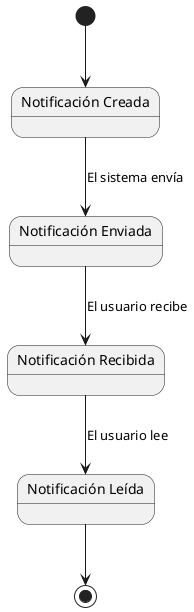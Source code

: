 @startuml
state "Notificación Creada" as Creada
state "Notificación Enviada" as Enviada
state "Notificación Recibida" as Recibida
state "Notificación Leída" as Leida

[*] --> Creada
Creada --> Enviada : El sistema envía
Enviada --> Recibida : El usuario recibe
Recibida --> Leida : El usuario lee
Leida --> [*]
@enduml
